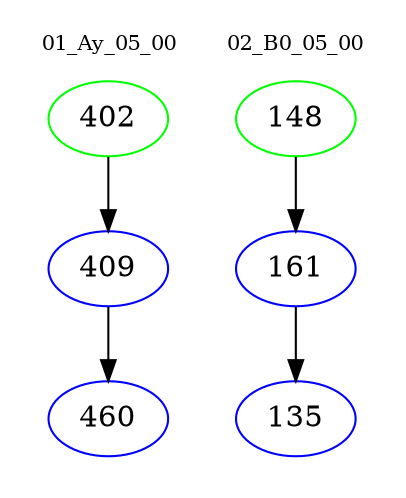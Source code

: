digraph{
subgraph cluster_0 {
color = white
label = "01_Ay_05_00";
fontsize=10;
T0_402 [label="402", color="green"]
T0_402 -> T0_409 [color="black"]
T0_409 [label="409", color="blue"]
T0_409 -> T0_460 [color="black"]
T0_460 [label="460", color="blue"]
}
subgraph cluster_1 {
color = white
label = "02_B0_05_00";
fontsize=10;
T1_148 [label="148", color="green"]
T1_148 -> T1_161 [color="black"]
T1_161 [label="161", color="blue"]
T1_161 -> T1_135 [color="black"]
T1_135 [label="135", color="blue"]
}
}
